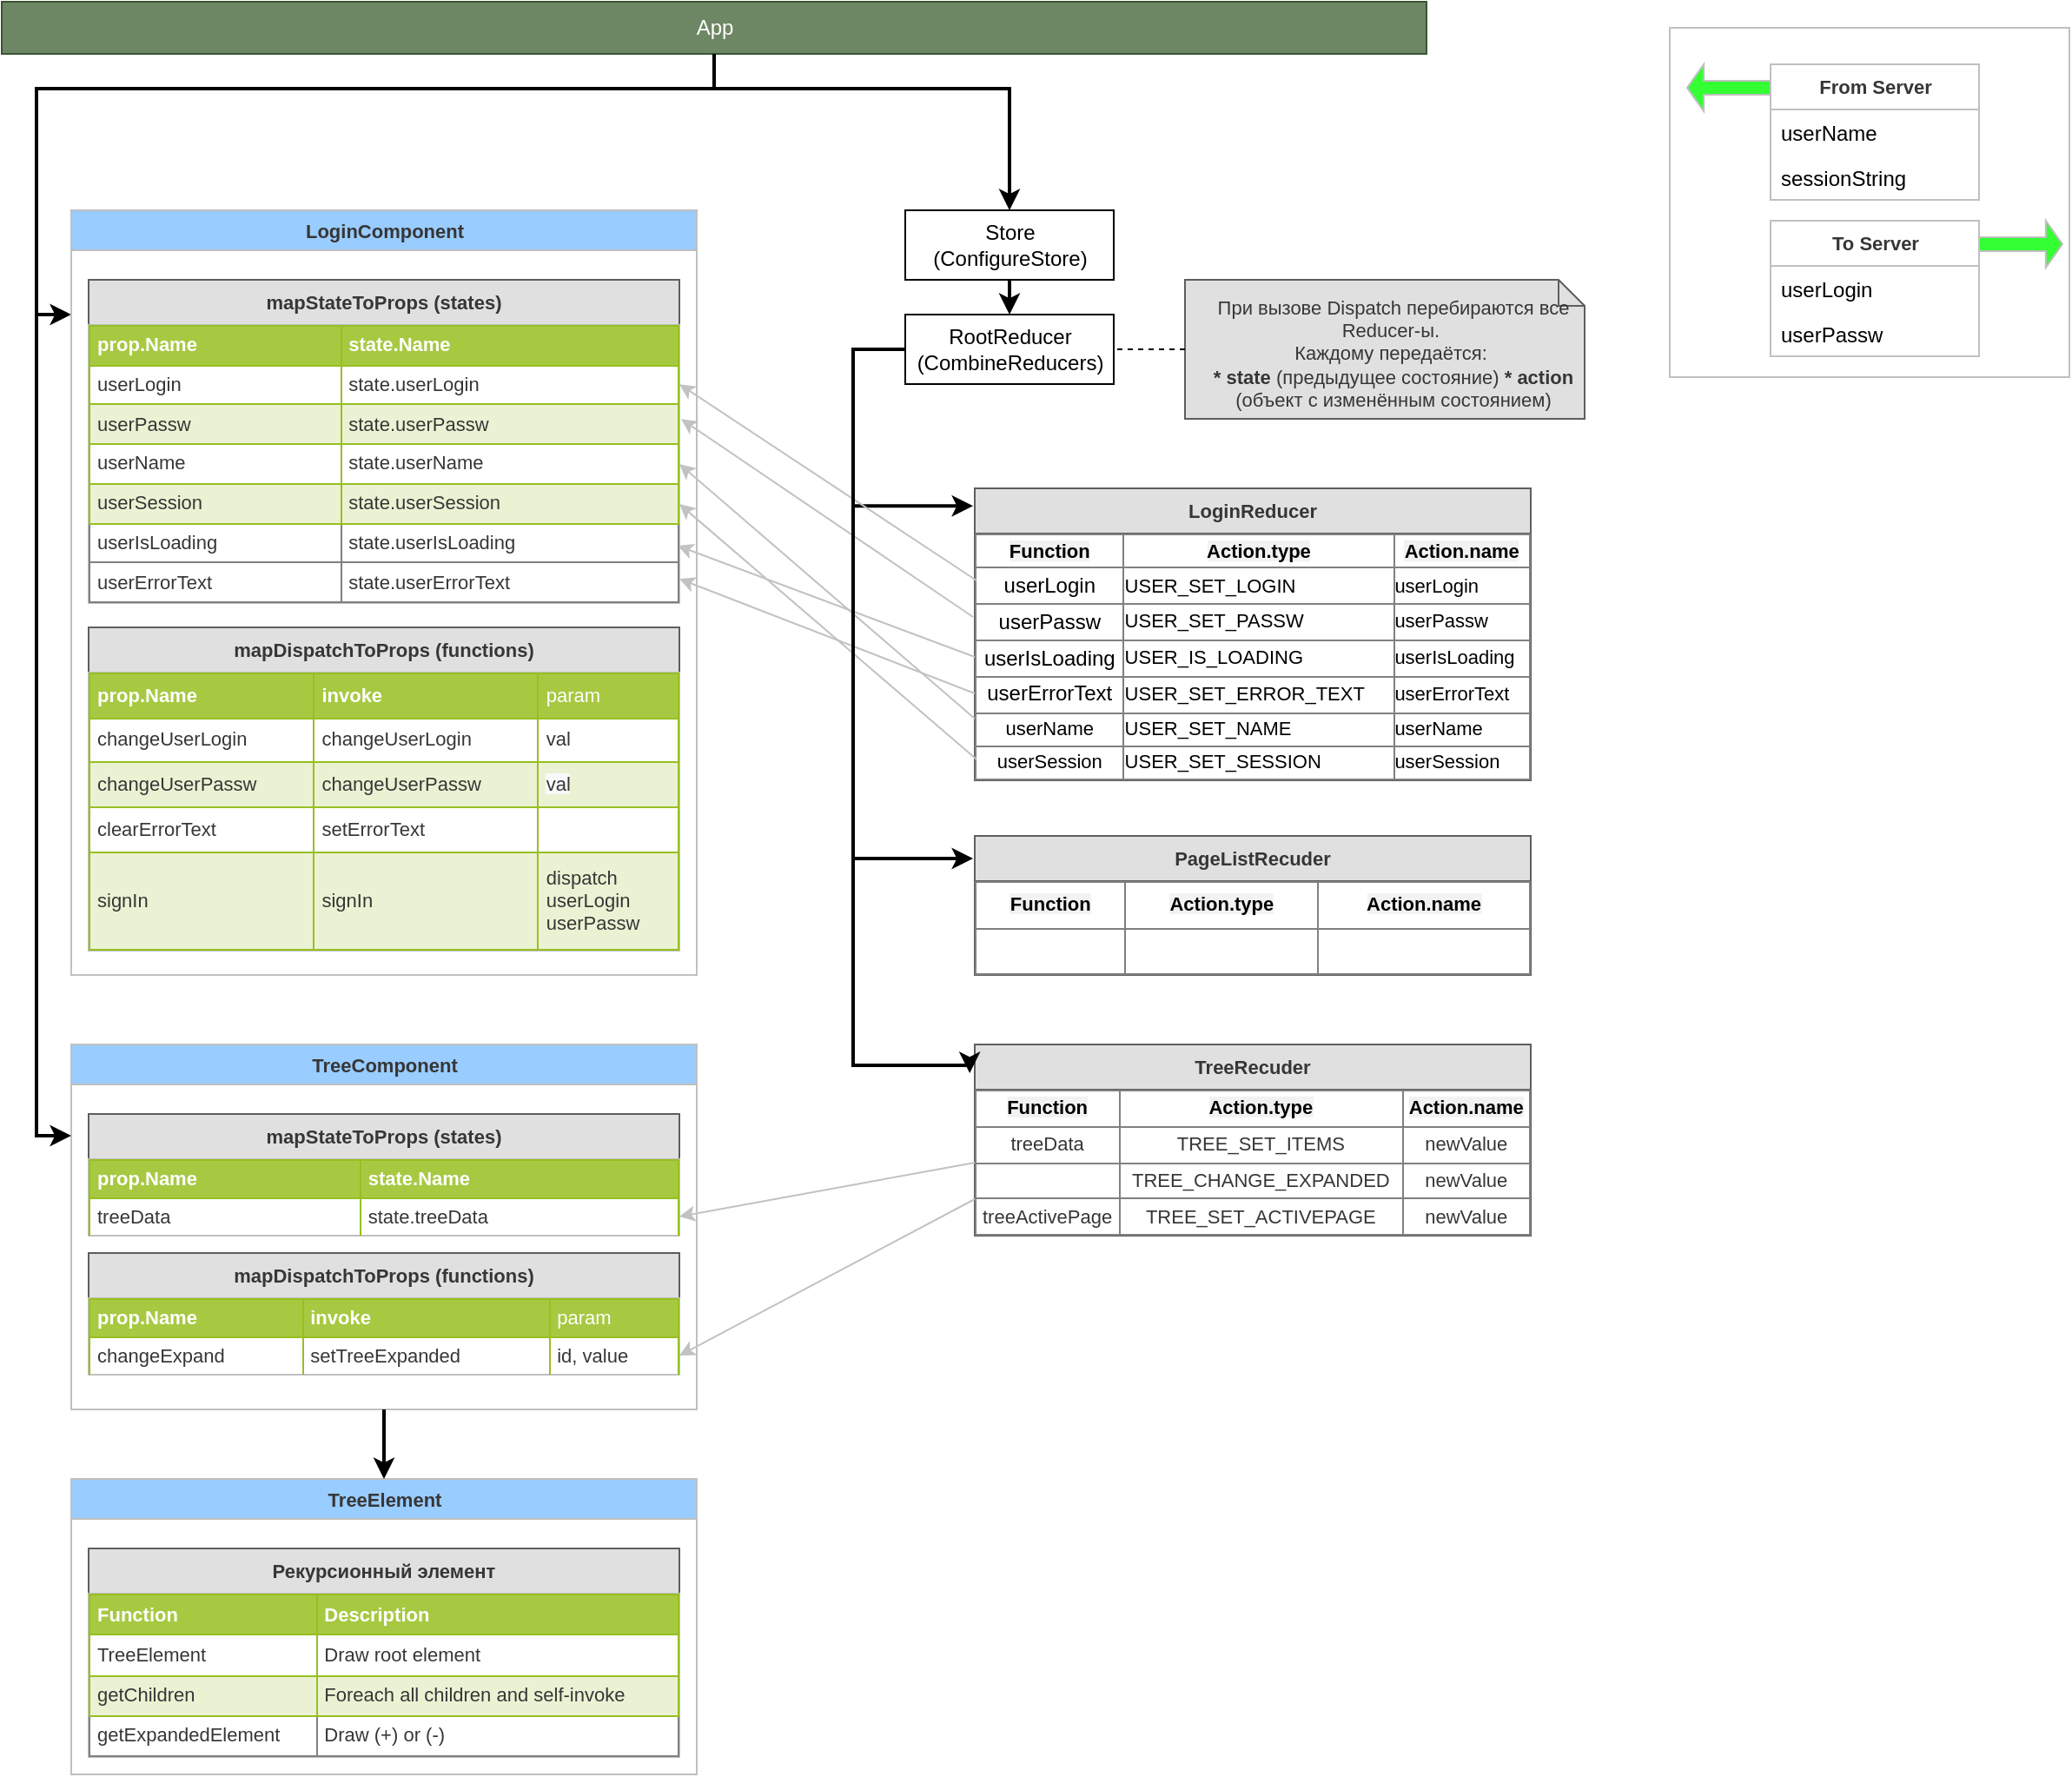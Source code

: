 <mxfile version="12.2.2" type="device" pages="2"><diagram id="MAlJXr1R1RONiBPiFZ2X" name="Page-1"><mxGraphModel dx="1060" dy="862" grid="1" gridSize="10" guides="1" tooltips="1" connect="1" arrows="1" fold="1" page="1" pageScale="1" pageWidth="826" pageHeight="1169" math="0" shadow="0"><root><mxCell id="0"/><mxCell id="1" parent="0"/><mxCell id="lctkZmDG0MTz39z7GmuO-6" value="" style="rounded=0;orthogonalLoop=1;jettySize=auto;html=1;entryX=0.5;entryY=0;entryDx=0;entryDy=0;exitX=0.5;exitY=1;exitDx=0;exitDy=0;strokeWidth=2;edgeStyle=orthogonalEdgeStyle;" parent="1" source="qUUpivabRVGBg07fd6jT-1" target="lctkZmDG0MTz39z7GmuO-3" edge="1"><mxGeometry relative="1" as="geometry"><mxPoint x="548" y="20" as="targetPoint"/><Array as="points"><mxPoint x="410" y="50"/><mxPoint x="580" y="50"/></Array></mxGeometry></mxCell><mxCell id="AoNCiHYrEB_nm4d6RlBX-17" style="rounded=0;comic=0;orthogonalLoop=1;jettySize=auto;html=1;exitX=0.5;exitY=1;exitDx=0;exitDy=0;shadow=0;startArrow=none;startFill=0;strokeColor=#000000;strokeWidth=2;fontSize=11;fontColor=#363636;edgeStyle=orthogonalEdgeStyle;" parent="1" source="qUUpivabRVGBg07fd6jT-1" edge="1"><mxGeometry relative="1" as="geometry"><mxPoint x="40" y="180" as="targetPoint"/><Array as="points"><mxPoint x="410" y="50"/><mxPoint x="20" y="50"/><mxPoint x="20" y="180"/></Array></mxGeometry></mxCell><mxCell id="qUUpivabRVGBg07fd6jT-1" value="App" style="html=1;fillColor=#6d8764;strokeColor=#3A5431;fontColor=#ffffff;" parent="1" vertex="1"><mxGeometry width="820" height="30" as="geometry"/></mxCell><mxCell id="lctkZmDG0MTz39z7GmuO-61" value="" style="edgeStyle=orthogonalEdgeStyle;rounded=0;orthogonalLoop=1;jettySize=auto;html=1;fontSize=11;fontColor=#363636;startArrow=none;startFill=0;entryX=-0.003;entryY=0.06;entryDx=0;entryDy=0;entryPerimeter=0;shadow=0;comic=0;strokeWidth=2;exitX=0;exitY=0.5;exitDx=0;exitDy=0;" parent="1" source="lctkZmDG0MTz39z7GmuO-2" target="lctkZmDG0MTz39z7GmuO-31" edge="1"><mxGeometry relative="1" as="geometry"><mxPoint x="522" y="222" as="sourcePoint"/><Array as="points"><mxPoint x="490" y="200"/><mxPoint x="490" y="290"/></Array></mxGeometry></mxCell><mxCell id="lctkZmDG0MTz39z7GmuO-65" style="edgeStyle=orthogonalEdgeStyle;rounded=0;orthogonalLoop=1;jettySize=auto;html=1;startArrow=none;startFill=0;fontSize=11;fontColor=#363636;exitX=0;exitY=0.5;exitDx=0;exitDy=0;strokeWidth=2;entryX=-0.003;entryY=0.163;entryDx=0;entryDy=0;entryPerimeter=0;" parent="1" source="lctkZmDG0MTz39z7GmuO-2" target="lctkZmDG0MTz39z7GmuO-62" edge="1"><mxGeometry relative="1" as="geometry"><mxPoint x="521" y="260" as="sourcePoint"/><mxPoint x="521" y="610" as="targetPoint"/><Array as="points"><mxPoint x="490" y="200"/><mxPoint x="490" y="493"/></Array></mxGeometry></mxCell><UserObject label="RootReducer&lt;br&gt;(CombineReducers)" id="lctkZmDG0MTz39z7GmuO-2"><mxCell style="html=1;" parent="1" vertex="1"><mxGeometry x="520" y="180" width="120" height="40" as="geometry"/></mxCell></UserObject><mxCell id="lctkZmDG0MTz39z7GmuO-7" style="edgeStyle=orthogonalEdgeStyle;rounded=0;orthogonalLoop=1;jettySize=auto;html=1;exitX=0.5;exitY=1;exitDx=0;exitDy=0;entryX=0.5;entryY=0;entryDx=0;entryDy=0;strokeWidth=2;" parent="1" source="lctkZmDG0MTz39z7GmuO-3" target="lctkZmDG0MTz39z7GmuO-2" edge="1"><mxGeometry relative="1" as="geometry"/></mxCell><mxCell id="lctkZmDG0MTz39z7GmuO-3" value="Store&lt;br&gt;(ConfigureStore)" style="html=1;" parent="1" vertex="1"><mxGeometry x="520" y="120" width="120" height="40" as="geometry"/></mxCell><mxCell id="lctkZmDG0MTz39z7GmuO-28" value="&lt;p style=&quot;margin: 10px 0px 0px 10px; font-size: 11px;&quot;&gt;При вызове Dispatch перебираются все Reducer-ы.&amp;nbsp;&lt;br style=&quot;font-size: 11px;&quot;&gt;&lt;span style=&quot;font-size: 11px;&quot;&gt;Каждому передаётся:&amp;nbsp;&lt;br style=&quot;font-size: 11px;&quot;&gt;&lt;/span&gt;&lt;b style=&quot;font-size: 11px;&quot;&gt;* state&lt;/b&gt;&lt;span style=&quot;font-size: 11px;&quot;&gt; (предыдущее состояние) &lt;b style=&quot;font-size: 11px;&quot;&gt;*&lt;/b&gt;&amp;nbsp;&lt;/span&gt;&lt;b style=&quot;font-size: 11px;&quot;&gt;action&lt;/b&gt;&lt;span style=&quot;font-size: 11px;&quot;&gt; (объект с изменённым состоянием)&lt;/span&gt;&lt;span style=&quot;font-size: 11px;&quot;&gt;&lt;br style=&quot;font-size: 11px;&quot;&gt;&lt;/span&gt;&lt;/p&gt;" style="shape=note;html=1;size=15;spacingLeft=0;align=left;html=1;overflow=fill;align=center;fillColor=#E0E0E0;fontColor=#363636;labelBackgroundColor=none;labelBorderColor=none;whiteSpace=wrap;fontSize=11;strokeColor=#5E5E5E;" parent="1" vertex="1"><mxGeometry x="681" y="160" width="230" height="80" as="geometry"/></mxCell><mxCell id="lctkZmDG0MTz39z7GmuO-30" value="" style="rounded=0;html=1;labelBackgroundColor=none;endArrow=none;dashed=1;entryX=1;entryY=0.5;entryDx=0;entryDy=0;exitX=0;exitY=0.5;exitDx=0;exitDy=0;exitPerimeter=0;" parent="1" source="lctkZmDG0MTz39z7GmuO-28" target="lctkZmDG0MTz39z7GmuO-2" edge="1"><mxGeometry relative="1" as="geometry"><mxPoint x="906" y="220" as="targetPoint"/></mxGeometry></mxCell><mxCell id="lctkZmDG0MTz39z7GmuO-31" value="LoginReducer" style="swimlane;fontStyle=1;align=center;verticalAlign=top;childLayout=stackLayout;horizontal=1;startSize=26;horizontalStack=0;resizeParent=1;resizeParentMax=0;resizeLast=0;collapsible=1;marginBottom=0;labelBackgroundColor=none;strokeColor=#5E5E5E;fillColor=#E0E0E0;fontSize=11;fontColor=#363636;html=0;" parent="1" vertex="1"><mxGeometry x="560" y="280" width="320" height="168" as="geometry"><mxRectangle x="480" y="200" width="90" height="26" as="alternateBounds"/></mxGeometry></mxCell><mxCell id="lctkZmDG0MTz39z7GmuO-57" value="&lt;table border=&quot;1&quot; width=&quot;100%&quot; style=&quot;width: 100% ; height: 100% ; border-collapse: collapse&quot; cellpadding=&quot;0&quot; align=&quot;center&quot;&gt;&lt;tbody&gt;&lt;tr&gt;&lt;td style=&quot;text-align: center&quot;&gt;&lt;font color=&quot;#000000&quot;&gt;&lt;b style=&quot;background-color: rgb(242 , 242 , 242)&quot;&gt;Function&lt;/b&gt;&lt;/font&gt;&lt;/td&gt;&lt;td style=&quot;text-align: center&quot;&gt;&lt;font color=&quot;#000000&quot;&gt;&lt;b style=&quot;background-color: rgb(242 , 242 , 242)&quot;&gt;Action.type&lt;/b&gt;&lt;/font&gt;&lt;/td&gt;&lt;td style=&quot;text-align: center&quot;&gt;&lt;font color=&quot;#000000&quot;&gt;&lt;b style=&quot;background-color: rgb(242 , 242 , 242)&quot;&gt;Action.name&lt;/b&gt;&lt;/font&gt;&lt;/td&gt;&lt;/tr&gt;&lt;tr&gt;&lt;td align=&quot;center&quot; style=&quot;text-align: center&quot;&gt;&lt;span style=&quot;font-size: 12px ; text-align: left&quot;&gt;&lt;font color=&quot;#000000&quot;&gt;userLogin&lt;/font&gt;&lt;/span&gt;&lt;/td&gt;&lt;td align=&quot;center&quot; style=&quot;text-align: left&quot;&gt;&lt;font color=&quot;#000000&quot;&gt;USER_SET_LOGIN&lt;/font&gt;&lt;/td&gt;&lt;td align=&quot;center&quot; style=&quot;text-align: left&quot;&gt;&lt;font color=&quot;#000000&quot;&gt;userLogin&lt;br&gt;&lt;/font&gt;&lt;/td&gt;&lt;/tr&gt;&lt;tr&gt;&lt;td align=&quot;center&quot; style=&quot;text-align: center&quot;&gt;&lt;font color=&quot;#000000&quot;&gt;&lt;span style=&quot;font-size: 12px ; text-align: left&quot;&gt;userPassw&lt;/span&gt;&lt;br&gt;&lt;/font&gt;&lt;/td&gt;&lt;td align=&quot;center&quot; style=&quot;text-align: left&quot;&gt;&lt;font color=&quot;#000000&quot;&gt;USER_SET_PASSW&lt;/font&gt;&lt;/td&gt;&lt;td align=&quot;center&quot; style=&quot;text-align: left&quot;&gt;&lt;font color=&quot;#000000&quot;&gt;userPassw&lt;/font&gt;&lt;/td&gt;&lt;/tr&gt;&lt;tr&gt;&lt;td align=&quot;center&quot; style=&quot;text-align: center&quot;&gt;&lt;span style=&quot;font-size: 12px ; text-align: left&quot;&gt;&lt;font color=&quot;#000000&quot;&gt;userIsLoading&lt;/font&gt;&lt;/span&gt;&lt;/td&gt;&lt;td align=&quot;center&quot; style=&quot;text-align: left&quot;&gt;&lt;font color=&quot;#000000&quot;&gt;USER_IS_LOADING&lt;/font&gt;&lt;/td&gt;&lt;td align=&quot;center&quot; style=&quot;text-align: left&quot;&gt;&lt;font color=&quot;#000000&quot;&gt;userIsLoading&lt;/font&gt;&lt;/td&gt;&lt;/tr&gt;&lt;tr&gt;&lt;td style=&quot;text-align: center&quot;&gt;&lt;font color=&quot;#000000&quot;&gt;&lt;span style=&quot;font-size: 12px&quot;&gt;userErrorText&lt;/span&gt;&lt;br&gt;&lt;/font&gt;&lt;/td&gt;&lt;td style=&quot;text-align: left&quot;&gt;&lt;font color=&quot;#000000&quot;&gt;USER_SET_ERROR_TEXT&lt;/font&gt;&lt;/td&gt;&lt;td style=&quot;text-align: left&quot;&gt;&lt;font color=&quot;#000000&quot;&gt;userErrorText&lt;br&gt;&lt;/font&gt;&lt;/td&gt;&lt;/tr&gt;&lt;tr&gt;&lt;td style=&quot;text-align: center&quot;&gt;&lt;font color=&quot;#000000&quot;&gt;userName&lt;br&gt;&lt;/font&gt;&lt;/td&gt;&lt;td style=&quot;text-align: left&quot;&gt;&lt;font color=&quot;#000000&quot;&gt;USER_SET_NAME&lt;/font&gt;&lt;/td&gt;&lt;td style=&quot;text-align: left&quot;&gt;&lt;font color=&quot;#000000&quot;&gt;userName&lt;br&gt;&lt;/font&gt;&lt;/td&gt;&lt;/tr&gt;&lt;tr&gt;&lt;td style=&quot;text-align: center&quot;&gt;&lt;font color=&quot;#000000&quot;&gt;userSession&lt;/font&gt;&lt;/td&gt;&lt;td style=&quot;text-align: left&quot;&gt;&lt;font color=&quot;#000000&quot;&gt;USER_SET_SESSION&lt;br&gt;&lt;/font&gt;&lt;/td&gt;&lt;td style=&quot;text-align: left&quot;&gt;&lt;font color=&quot;#000000&quot;&gt;userSession&lt;/font&gt;&lt;br&gt;&lt;/td&gt;&lt;/tr&gt;&lt;/tbody&gt;&lt;/table&gt;" style="text;html=1;strokeColor=none;fillColor=none;overflow=fill;labelBackgroundColor=none;fontSize=11;fontColor=#363636;align=left;" parent="lctkZmDG0MTz39z7GmuO-31" vertex="1"><mxGeometry y="26" width="320" height="142" as="geometry"/></mxCell><mxCell id="lctkZmDG0MTz39z7GmuO-62" value="PageListRecuder" style="swimlane;fontStyle=1;align=center;verticalAlign=top;childLayout=stackLayout;horizontal=1;startSize=26;horizontalStack=0;resizeParent=1;resizeParentMax=0;resizeLast=0;collapsible=1;marginBottom=0;labelBackgroundColor=none;strokeColor=#5E5E5E;fillColor=#E0E0E0;fontSize=11;fontColor=#363636;html=0;" parent="1" vertex="1"><mxGeometry x="560" y="480" width="320" height="80" as="geometry"><mxRectangle x="340" y="210" width="90" height="26" as="alternateBounds"/></mxGeometry></mxCell><mxCell id="lctkZmDG0MTz39z7GmuO-63" value="&lt;table border=&quot;1&quot; width=&quot;100%&quot; style=&quot;width: 100% ; height: 100% ; border-collapse: collapse&quot; cellpadding=&quot;0&quot; align=&quot;center&quot;&gt;&lt;tbody&gt;&lt;tr&gt;&lt;td style=&quot;text-align: center&quot;&gt;&lt;font color=&quot;#000000&quot;&gt;&lt;b style=&quot;background-color: rgb(242 , 242 , 242)&quot;&gt;Function&lt;/b&gt;&lt;/font&gt;&lt;/td&gt;&lt;td style=&quot;text-align: center&quot;&gt;&lt;font color=&quot;#000000&quot;&gt;&lt;b style=&quot;background-color: rgb(242 , 242 , 242)&quot;&gt;Action.type&lt;/b&gt;&lt;/font&gt;&lt;/td&gt;&lt;td style=&quot;text-align: center&quot;&gt;&lt;font color=&quot;#000000&quot;&gt;&lt;b style=&quot;background-color: rgb(242 , 242 , 242)&quot;&gt;Action.name&lt;/b&gt;&lt;/font&gt;&lt;/td&gt;&lt;/tr&gt;&lt;tr&gt;&lt;td align=&quot;center&quot; style=&quot;text-align: center&quot;&gt;&lt;/td&gt;&lt;td align=&quot;center&quot; style=&quot;text-align: left&quot;&gt;&lt;/td&gt;&lt;td align=&quot;center&quot; style=&quot;text-align: left&quot;&gt;&lt;br&gt;&lt;/td&gt;&lt;/tr&gt;&lt;/tbody&gt;&lt;/table&gt;" style="text;html=1;strokeColor=none;fillColor=none;overflow=fill;labelBackgroundColor=none;fontSize=11;fontColor=#363636;align=left;" parent="lctkZmDG0MTz39z7GmuO-62" vertex="1"><mxGeometry y="26" width="320" height="54" as="geometry"/></mxCell><mxCell id="AoNCiHYrEB_nm4d6RlBX-9" value="" style="endArrow=classic;html=1;shadow=0;strokeWidth=1;fontSize=11;fontColor=#363636;exitX=0.003;exitY=0.19;exitDx=0;exitDy=0;exitPerimeter=0;entryX=1;entryY=0.213;entryDx=0;entryDy=0;entryPerimeter=0;strokeColor=#C2C2C2;" parent="1" source="lctkZmDG0MTz39z7GmuO-57" target="AoNCiHYrEB_nm4d6RlBX-4" edge="1"><mxGeometry width="50" height="50" relative="1" as="geometry"><mxPoint x="280" y="170" as="sourcePoint"/><mxPoint x="330" y="120" as="targetPoint"/></mxGeometry></mxCell><mxCell id="AoNCiHYrEB_nm4d6RlBX-10" value="" style="endArrow=classic;html=1;shadow=0;strokeWidth=1;fontSize=11;fontColor=#363636;exitX=-0.003;exitY=0.338;exitDx=0;exitDy=0;exitPerimeter=0;entryX=1.003;entryY=0.338;entryDx=0;entryDy=0;entryPerimeter=0;strokeColor=#C2C2C2;" parent="1" source="lctkZmDG0MTz39z7GmuO-57" target="AoNCiHYrEB_nm4d6RlBX-4" edge="1"><mxGeometry width="50" height="50" relative="1" as="geometry"><mxPoint x="490.96" y="262.98" as="sourcePoint"/><mxPoint x="368" y="270.08" as="targetPoint"/></mxGeometry></mxCell><mxCell id="AoNCiHYrEB_nm4d6RlBX-11" value="" style="endArrow=classic;html=1;shadow=0;strokeWidth=1;fontSize=11;fontColor=#363636;exitX=0;exitY=0.75;exitDx=0;exitDy=0;entryX=1;entryY=0.5;entryDx=0;entryDy=0;strokeColor=#C2C2C2;" parent="1" source="lctkZmDG0MTz39z7GmuO-57" target="AoNCiHYrEB_nm4d6RlBX-4" edge="1"><mxGeometry width="50" height="50" relative="1" as="geometry"><mxPoint x="489.04" y="283.996" as="sourcePoint"/><mxPoint x="368.96" y="290.08" as="targetPoint"/></mxGeometry></mxCell><mxCell id="AoNCiHYrEB_nm4d6RlBX-12" value="" style="endArrow=classic;html=1;shadow=0;strokeWidth=1;fontSize=11;fontColor=#363636;exitX=0.003;exitY=0.915;exitDx=0;exitDy=0;exitPerimeter=0;entryX=1;entryY=0.644;entryDx=0;entryDy=0;entryPerimeter=0;strokeColor=#C2C2C2;" parent="1" source="lctkZmDG0MTz39z7GmuO-57" target="AoNCiHYrEB_nm4d6RlBX-4" edge="1"><mxGeometry width="50" height="50" relative="1" as="geometry"><mxPoint x="499.04" y="293.996" as="sourcePoint"/><mxPoint x="378.96" y="300.08" as="targetPoint"/></mxGeometry></mxCell><mxCell id="AoNCiHYrEB_nm4d6RlBX-13" value="" style="endArrow=classic;html=1;shadow=0;strokeWidth=1;fontSize=11;fontColor=#363636;exitX=0;exitY=0.5;exitDx=0;exitDy=0;entryX=0.997;entryY=0.794;entryDx=0;entryDy=0;entryPerimeter=0;strokeColor=#C2C2C2;" parent="1" source="lctkZmDG0MTz39z7GmuO-57" target="AoNCiHYrEB_nm4d6RlBX-4" edge="1"><mxGeometry width="50" height="50" relative="1" as="geometry"><mxPoint x="509.04" y="303.996" as="sourcePoint"/><mxPoint x="388.96" y="310.08" as="targetPoint"/></mxGeometry></mxCell><mxCell id="AoNCiHYrEB_nm4d6RlBX-14" value="" style="endArrow=classic;html=1;shadow=0;strokeWidth=1;fontSize=11;fontColor=#363636;entryX=1;entryY=0.913;entryDx=0;entryDy=0;entryPerimeter=0;strokeColor=#C2C2C2;exitX=0;exitY=0.648;exitDx=0;exitDy=0;exitPerimeter=0;" parent="1" source="lctkZmDG0MTz39z7GmuO-57" target="AoNCiHYrEB_nm4d6RlBX-4" edge="1"><mxGeometry width="50" height="50" relative="1" as="geometry"><mxPoint x="410" y="480" as="sourcePoint"/><mxPoint x="398.96" y="320.08" as="targetPoint"/></mxGeometry></mxCell><mxCell id="AoNCiHYrEB_nm4d6RlBX-16" value="LoginComponent" style="swimlane;rounded=0;strokeColor=#c0c0c0;gradientColor=none;fontSize=11;fontColor=#363636;align=center;html=1;fillColor=#99CCFF;" parent="1" vertex="1"><mxGeometry x="40" y="120" width="360" height="440" as="geometry"><mxRectangle x="40" y="120" width="120" height="23" as="alternateBounds"/></mxGeometry></mxCell><mxCell id="AoNCiHYrEB_nm4d6RlBX-5" value="mapStateToProps (states)" style="swimlane;fontStyle=1;align=center;verticalAlign=top;childLayout=stackLayout;horizontal=1;startSize=26;horizontalStack=0;resizeParent=1;resizeParentMax=0;resizeLast=0;collapsible=1;marginBottom=0;labelBackgroundColor=none;strokeColor=#5E5E5E;fillColor=#E0E0E0;fontSize=11;fontColor=#363636;html=0;" parent="AoNCiHYrEB_nm4d6RlBX-16" vertex="1"><mxGeometry x="10" y="40" width="340" height="186" as="geometry"><mxRectangle x="340" y="210" width="90" height="26" as="alternateBounds"/></mxGeometry></mxCell><mxCell id="AoNCiHYrEB_nm4d6RlBX-4" value="&lt;table border=&quot;1&quot; width=&quot;100%&quot; cellpadding=&quot;4&quot; style=&quot;width: 100% ; height: 100% ; border-collapse: collapse&quot;&gt;&lt;tbody&gt;&lt;tr style=&quot;background-color: #a7c942 ; color: #ffffff ; border: 1px solid #98bf21&quot;&gt;&lt;th align=&quot;left&quot;&gt;prop.Name&lt;/th&gt;&lt;th align=&quot;left&quot;&gt;state.Name&lt;/th&gt;&lt;/tr&gt;&lt;tr style=&quot;border: 1px solid #98bf21&quot;&gt;&lt;td&gt;userLogin&lt;/td&gt;&lt;td&gt;state.userLogin&lt;/td&gt;&lt;/tr&gt;&lt;tr style=&quot;background-color: #eaf2d3 ; border: 1px solid #98bf21&quot;&gt;&lt;td&gt;userPassw&lt;/td&gt;&lt;td&gt;state.userPassw&lt;/td&gt;&lt;/tr&gt;&lt;tr style=&quot;border: 1px solid #98bf21&quot;&gt;&lt;td&gt;userName&lt;/td&gt;&lt;td&gt;state.userName&lt;/td&gt;&lt;/tr&gt;&lt;tr style=&quot;background-color: #eaf2d3 ; border: 1px solid #98bf21&quot;&gt;&lt;td&gt;userSession&lt;/td&gt;&lt;td&gt;state.userSession&lt;/td&gt;&lt;/tr&gt;&lt;tr&gt;&lt;td&gt;userIsLoading&lt;br&gt;&lt;/td&gt;&lt;td&gt;state.userIsLoading&lt;br&gt;&lt;/td&gt;&lt;/tr&gt;&lt;tr&gt;&lt;td&gt;userErrorText&lt;br&gt;&lt;/td&gt;&lt;td&gt;state.userErrorText&lt;br&gt;&lt;/td&gt;&lt;/tr&gt;&lt;/tbody&gt;&lt;/table&gt;" style="text;html=1;strokeColor=#c0c0c0;fillColor=#ffffff;overflow=fill;rounded=0;labelBackgroundColor=none;fontSize=11;fontColor=#363636;align=left;" parent="AoNCiHYrEB_nm4d6RlBX-5" vertex="1"><mxGeometry y="26" width="340" height="160" as="geometry"/></mxCell><mxCell id="AoNCiHYrEB_nm4d6RlBX-7" value="mapDispatchToProps (functions)" style="swimlane;fontStyle=1;align=center;verticalAlign=top;childLayout=stackLayout;horizontal=1;startSize=26;horizontalStack=0;resizeParent=1;resizeParentMax=0;resizeLast=0;collapsible=1;marginBottom=0;labelBackgroundColor=none;strokeColor=#5E5E5E;fillColor=#E0E0E0;fontSize=11;fontColor=#363636;html=0;" parent="AoNCiHYrEB_nm4d6RlBX-16" vertex="1"><mxGeometry x="10" y="240" width="340" height="186" as="geometry"><mxRectangle x="10" y="240" width="340" height="26" as="alternateBounds"/></mxGeometry></mxCell><mxCell id="AoNCiHYrEB_nm4d6RlBX-8" value="&lt;table border=&quot;1&quot; width=&quot;100%&quot; cellpadding=&quot;4&quot; style=&quot;width: 100% ; height: 100% ; border-collapse: collapse&quot;&gt;&lt;tbody&gt;&lt;tr style=&quot;background-color: #a7c942 ; color: #ffffff ; border: 1px solid #98bf21&quot;&gt;&lt;th align=&quot;left&quot;&gt;prop.Name&lt;/th&gt;&lt;th align=&quot;left&quot;&gt;invoke&lt;/th&gt;&lt;td&gt;param&lt;/td&gt;&lt;/tr&gt;&lt;tr style=&quot;border: 1px solid #98bf21&quot;&gt;&lt;td&gt;changeUserLogin&lt;/td&gt;&lt;td&gt;changeUserLogin&lt;/td&gt;&lt;td&gt;val&lt;/td&gt;&lt;/tr&gt;&lt;tr style=&quot;background-color: #eaf2d3 ; border: 1px solid #98bf21&quot;&gt;&lt;td&gt;changeUserPassw&lt;/td&gt;&lt;td&gt;changeUserPassw&lt;/td&gt;&lt;td&gt;&lt;span style=&quot;background-color: rgb(248 , 249 , 250)&quot;&gt;val&lt;/span&gt;&lt;br&gt;&lt;/td&gt;&lt;/tr&gt;&lt;tr style=&quot;border: 1px solid #98bf21&quot;&gt;&lt;td&gt;clearErrorText&lt;/td&gt;&lt;td&gt;setErrorText&lt;/td&gt;&lt;td&gt;&lt;br&gt;&lt;/td&gt;&lt;/tr&gt;&lt;tr style=&quot;background-color: #eaf2d3 ; border: 1px solid #98bf21&quot;&gt;&lt;td&gt;signIn&lt;/td&gt;&lt;td&gt;signIn&lt;/td&gt;&lt;td&gt;dispatch&lt;br&gt;userLogin&lt;br&gt;userPassw&lt;br&gt;&lt;/td&gt;&lt;/tr&gt;&lt;/tbody&gt;&lt;/table&gt;" style="text;html=1;strokeColor=#c0c0c0;fillColor=#ffffff;overflow=fill;rounded=0;labelBackgroundColor=none;fontSize=11;fontColor=#363636;align=left;" parent="AoNCiHYrEB_nm4d6RlBX-7" vertex="1"><mxGeometry y="26" width="340" height="160" as="geometry"/></mxCell><UserObject label="" treeRoot="1" id="AoNCiHYrEB_nm4d6RlBX-28"><mxCell style="whiteSpace=wrap;html=1;align=center;treeFolding=1;treeMoving=1;container=1;recursiveResize=0;rounded=0;strokeColor=#c0c0c0;fillColor=none;gradientColor=none;fontSize=11;fontColor=#363636;" parent="1" vertex="1"><mxGeometry x="960" y="15" width="230" height="201" as="geometry"/></mxCell></UserObject><mxCell id="AoNCiHYrEB_nm4d6RlBX-18" value="&lt;b&gt;To Server&lt;/b&gt;" style="swimlane;fontStyle=0;childLayout=stackLayout;horizontal=1;startSize=26;fillColor=none;horizontalStack=0;resizeParent=1;resizeParentMax=0;resizeLast=0;collapsible=1;marginBottom=0;rounded=0;strokeColor=#c0c0c0;fontSize=11;fontColor=#363636;align=center;html=1;" parent="AoNCiHYrEB_nm4d6RlBX-28" vertex="1"><mxGeometry x="58" y="111" width="120" height="78" as="geometry"/></mxCell><mxCell id="AoNCiHYrEB_nm4d6RlBX-19" value="userLogin" style="text;strokeColor=none;fillColor=none;align=left;verticalAlign=top;spacingLeft=4;spacingRight=4;overflow=hidden;rotatable=0;points=[[0,0.5],[1,0.5]];portConstraint=eastwest;" parent="AoNCiHYrEB_nm4d6RlBX-18" vertex="1"><mxGeometry y="26" width="120" height="26" as="geometry"/></mxCell><mxCell id="AoNCiHYrEB_nm4d6RlBX-20" value="userPassw" style="text;strokeColor=none;fillColor=none;align=left;verticalAlign=top;spacingLeft=4;spacingRight=4;overflow=hidden;rotatable=0;points=[[0,0.5],[1,0.5]];portConstraint=eastwest;" parent="AoNCiHYrEB_nm4d6RlBX-18" vertex="1"><mxGeometry y="52" width="120" height="26" as="geometry"/></mxCell><mxCell id="AoNCiHYrEB_nm4d6RlBX-22" value="&lt;b&gt;From Server&lt;/b&gt;" style="swimlane;fontStyle=0;childLayout=stackLayout;horizontal=1;startSize=26;fillColor=none;horizontalStack=0;resizeParent=1;resizeParentMax=0;resizeLast=0;collapsible=1;marginBottom=0;rounded=0;strokeColor=#c0c0c0;fontSize=11;fontColor=#363636;align=center;html=1;" parent="AoNCiHYrEB_nm4d6RlBX-28" vertex="1"><mxGeometry x="58" y="21" width="120" height="78" as="geometry"/></mxCell><mxCell id="AoNCiHYrEB_nm4d6RlBX-23" value="userName" style="text;strokeColor=none;fillColor=none;align=left;verticalAlign=top;spacingLeft=4;spacingRight=4;overflow=hidden;rotatable=0;points=[[0,0.5],[1,0.5]];portConstraint=eastwest;" parent="AoNCiHYrEB_nm4d6RlBX-22" vertex="1"><mxGeometry y="26" width="120" height="26" as="geometry"/></mxCell><mxCell id="AoNCiHYrEB_nm4d6RlBX-24" value="sessionString" style="text;strokeColor=none;fillColor=none;align=left;verticalAlign=top;spacingLeft=4;spacingRight=4;overflow=hidden;rotatable=0;points=[[0,0.5],[1,0.5]];portConstraint=eastwest;" parent="AoNCiHYrEB_nm4d6RlBX-22" vertex="1"><mxGeometry y="52" width="120" height="26" as="geometry"/></mxCell><mxCell id="AoNCiHYrEB_nm4d6RlBX-26" value="" style="shape=singleArrow;direction=west;whiteSpace=wrap;html=1;rounded=0;strokeColor=#c0c0c0;fillColor=#33FF33;gradientColor=none;fontSize=11;fontColor=#363636;align=left;" parent="AoNCiHYrEB_nm4d6RlBX-28" vertex="1"><mxGeometry x="10" y="21" width="48" height="27" as="geometry"/></mxCell><mxCell id="AoNCiHYrEB_nm4d6RlBX-27" value="" style="shape=singleArrow;direction=west;whiteSpace=wrap;html=1;rounded=0;strokeColor=#c0c0c0;fillColor=#33FF33;gradientColor=none;fontSize=11;fontColor=#363636;align=left;rotation=180;" parent="AoNCiHYrEB_nm4d6RlBX-28" vertex="1"><mxGeometry x="178" y="111" width="48" height="27" as="geometry"/></mxCell><mxCell id="-2x3yyLsnfud5t5A0AVI-1" value="TreeComponent" style="swimlane;rounded=0;strokeColor=#c0c0c0;gradientColor=none;fontSize=11;fontColor=#363636;align=center;html=1;fillColor=#99CCFF;" parent="1" vertex="1"><mxGeometry x="40" y="600" width="360" height="210" as="geometry"><mxRectangle x="40" y="600" width="120" height="23" as="alternateBounds"/></mxGeometry></mxCell><mxCell id="-2x3yyLsnfud5t5A0AVI-2" value="mapStateToProps (states)" style="swimlane;fontStyle=1;align=center;verticalAlign=top;childLayout=stackLayout;horizontal=1;startSize=26;horizontalStack=0;resizeParent=1;resizeParentMax=0;resizeLast=0;collapsible=1;marginBottom=0;labelBackgroundColor=none;strokeColor=#5E5E5E;fillColor=#E0E0E0;fontSize=11;fontColor=#363636;html=0;" parent="-2x3yyLsnfud5t5A0AVI-1" vertex="1"><mxGeometry x="10" y="40" width="340" height="70" as="geometry"><mxRectangle x="340" y="210" width="90" height="26" as="alternateBounds"/></mxGeometry></mxCell><mxCell id="-2x3yyLsnfud5t5A0AVI-3" value="&lt;table border=&quot;1&quot; width=&quot;100%&quot; cellpadding=&quot;4&quot; style=&quot;width: 100% ; height: 100% ; border-collapse: collapse&quot;&gt;&lt;tbody&gt;&lt;tr style=&quot;background-color: #a7c942 ; color: #ffffff ; border: 1px solid #98bf21&quot;&gt;&lt;th align=&quot;left&quot;&gt;prop.Name&lt;/th&gt;&lt;th align=&quot;left&quot;&gt;state.Name&lt;/th&gt;&lt;/tr&gt;&lt;tr style=&quot;border: 1px solid #98bf21&quot;&gt;&lt;td&gt;treeData&lt;/td&gt;&lt;td&gt;state.treeData&lt;/td&gt;&lt;/tr&gt;&lt;/tbody&gt;&lt;/table&gt;" style="text;html=1;strokeColor=#c0c0c0;fillColor=#ffffff;overflow=fill;rounded=0;labelBackgroundColor=none;fontSize=11;fontColor=#363636;align=left;" parent="-2x3yyLsnfud5t5A0AVI-2" vertex="1"><mxGeometry y="26" width="340" height="44" as="geometry"/></mxCell><mxCell id="-2x3yyLsnfud5t5A0AVI-4" value="mapDispatchToProps (functions)" style="swimlane;fontStyle=1;align=center;verticalAlign=top;childLayout=stackLayout;horizontal=1;startSize=26;horizontalStack=0;resizeParent=1;resizeParentMax=0;resizeLast=0;collapsible=1;marginBottom=0;labelBackgroundColor=none;strokeColor=#5E5E5E;fillColor=#E0E0E0;fontSize=11;fontColor=#363636;html=0;" parent="-2x3yyLsnfud5t5A0AVI-1" vertex="1"><mxGeometry x="10" y="120" width="340" height="70" as="geometry"><mxRectangle x="10" y="240" width="340" height="26" as="alternateBounds"/></mxGeometry></mxCell><mxCell id="-2x3yyLsnfud5t5A0AVI-5" value="&lt;table border=&quot;1&quot; width=&quot;100%&quot; cellpadding=&quot;4&quot; style=&quot;width: 100% ; height: 100% ; border-collapse: collapse&quot;&gt;&lt;tbody&gt;&lt;tr style=&quot;background-color: #a7c942 ; color: #ffffff ; border: 1px solid #98bf21&quot;&gt;&lt;th align=&quot;left&quot;&gt;prop.Name&lt;/th&gt;&lt;th align=&quot;left&quot;&gt;invoke&lt;/th&gt;&lt;td&gt;param&lt;/td&gt;&lt;/tr&gt;&lt;tr style=&quot;border: 1px solid #98bf21&quot;&gt;&lt;td&gt;changeExpand&lt;/td&gt;&lt;td&gt;setTreeExpanded&lt;/td&gt;&lt;td&gt;id, value&lt;/td&gt;&lt;/tr&gt;&lt;/tbody&gt;&lt;/table&gt;" style="text;html=1;strokeColor=#c0c0c0;fillColor=#ffffff;overflow=fill;rounded=0;labelBackgroundColor=none;fontSize=11;fontColor=#363636;align=left;" parent="-2x3yyLsnfud5t5A0AVI-4" vertex="1"><mxGeometry y="26" width="340" height="44" as="geometry"/></mxCell><mxCell id="-2x3yyLsnfud5t5A0AVI-6" value="TreeElement" style="swimlane;rounded=0;strokeColor=#c0c0c0;gradientColor=none;fontSize=11;fontColor=#363636;align=center;html=1;fillColor=#99CCFF;" parent="1" vertex="1"><mxGeometry x="40" y="850" width="360" height="170" as="geometry"><mxRectangle x="40" y="850" width="100" height="23" as="alternateBounds"/></mxGeometry></mxCell><mxCell id="-2x3yyLsnfud5t5A0AVI-7" value="Рекурсионный элемент" style="swimlane;fontStyle=1;align=center;verticalAlign=top;childLayout=stackLayout;horizontal=1;startSize=26;horizontalStack=0;resizeParent=1;resizeParentMax=0;resizeLast=0;collapsible=1;marginBottom=0;labelBackgroundColor=none;strokeColor=#5E5E5E;fillColor=#E0E0E0;fontSize=11;fontColor=#363636;html=0;" parent="-2x3yyLsnfud5t5A0AVI-6" vertex="1"><mxGeometry x="10" y="40" width="340" height="120" as="geometry"><mxRectangle x="340" y="210" width="90" height="26" as="alternateBounds"/></mxGeometry></mxCell><mxCell id="-2x3yyLsnfud5t5A0AVI-8" value="&lt;table border=&quot;1&quot; width=&quot;100%&quot; cellpadding=&quot;4&quot; style=&quot;width: 100% ; height: 100% ; border-collapse: collapse&quot;&gt;&lt;tbody&gt;&lt;tr style=&quot;background-color: #a7c942 ; color: #ffffff ; border: 1px solid #98bf21&quot;&gt;&lt;th align=&quot;left&quot;&gt;Function&lt;/th&gt;&lt;th align=&quot;left&quot;&gt;Description&lt;/th&gt;&lt;/tr&gt;&lt;tr style=&quot;border: 1px solid #98bf21&quot;&gt;&lt;td&gt;TreeElement&lt;/td&gt;&lt;td&gt;Draw root element&lt;/td&gt;&lt;/tr&gt;&lt;tr style=&quot;background-color: #eaf2d3 ; border: 1px solid #98bf21&quot;&gt;&lt;td&gt;getChildren&lt;/td&gt;&lt;td&gt;Foreach all children and self-invoke&lt;/td&gt;&lt;/tr&gt;&lt;tr&gt;&lt;td&gt;getExpandedElement&lt;br&gt;&lt;/td&gt;&lt;td&gt;Draw (+) or (-)&lt;/td&gt;&lt;/tr&gt;&lt;/tbody&gt;&lt;/table&gt;" style="text;html=1;strokeColor=#c0c0c0;fillColor=#ffffff;overflow=fill;rounded=0;labelBackgroundColor=none;fontSize=11;fontColor=#363636;align=left;" parent="-2x3yyLsnfud5t5A0AVI-7" vertex="1"><mxGeometry y="26" width="340" height="94" as="geometry"/></mxCell><mxCell id="-2x3yyLsnfud5t5A0AVI-12" style="rounded=0;comic=0;orthogonalLoop=1;jettySize=auto;html=1;exitX=0.5;exitY=1;exitDx=0;exitDy=0;shadow=0;startArrow=none;startFill=0;strokeColor=#000000;strokeWidth=2;fontSize=11;fontColor=#363636;entryX=0.5;entryY=0;entryDx=0;entryDy=0;" parent="1" source="-2x3yyLsnfud5t5A0AVI-1" target="-2x3yyLsnfud5t5A0AVI-6" edge="1"><mxGeometry relative="1" as="geometry"><mxPoint x="640" y="750" as="sourcePoint"/><mxPoint x="270" y="830" as="targetPoint"/></mxGeometry></mxCell><mxCell id="-2x3yyLsnfud5t5A0AVI-15" style="rounded=0;comic=0;orthogonalLoop=1;jettySize=auto;html=1;exitX=0.5;exitY=1;exitDx=0;exitDy=0;entryX=0;entryY=0.25;entryDx=0;entryDy=0;shadow=0;startArrow=none;startFill=0;strokeColor=#000000;strokeWidth=2;fontSize=11;fontColor=#363636;edgeStyle=orthogonalEdgeStyle;" parent="1" source="qUUpivabRVGBg07fd6jT-1" target="-2x3yyLsnfud5t5A0AVI-1" edge="1"><mxGeometry relative="1" as="geometry"><mxPoint x="420" y="40" as="sourcePoint"/><mxPoint x="230" y="130" as="targetPoint"/><Array as="points"><mxPoint x="410" y="50"/><mxPoint x="20" y="50"/><mxPoint x="20" y="653"/></Array></mxGeometry></mxCell><mxCell id="-2x3yyLsnfud5t5A0AVI-16" value="TreeRecuder" style="swimlane;fontStyle=1;align=center;verticalAlign=top;childLayout=stackLayout;horizontal=1;startSize=26;horizontalStack=0;resizeParent=1;resizeParentMax=0;resizeLast=0;collapsible=1;marginBottom=0;labelBackgroundColor=none;strokeColor=#5E5E5E;fillColor=#E0E0E0;fontSize=11;fontColor=#363636;html=0;" parent="1" vertex="1"><mxGeometry x="560" y="600" width="320" height="110" as="geometry"><mxRectangle x="340" y="210" width="90" height="26" as="alternateBounds"/></mxGeometry></mxCell><mxCell id="-2x3yyLsnfud5t5A0AVI-17" value="&lt;table border=&quot;1&quot; width=&quot;100%&quot; style=&quot;width: 100% ; height: 100% ; border-collapse: collapse&quot; cellpadding=&quot;0&quot; align=&quot;center&quot;&gt;&lt;tbody&gt;&lt;tr&gt;&lt;td style=&quot;text-align: center&quot;&gt;&lt;font color=&quot;#000000&quot;&gt;&lt;b style=&quot;background-color: rgb(242 , 242 , 242)&quot;&gt;Function&lt;/b&gt;&lt;/font&gt;&lt;/td&gt;&lt;td style=&quot;text-align: center&quot;&gt;&lt;font color=&quot;#000000&quot;&gt;&lt;b style=&quot;background-color: rgb(242 , 242 , 242)&quot;&gt;Action.type&lt;/b&gt;&lt;/font&gt;&lt;/td&gt;&lt;td style=&quot;text-align: center&quot;&gt;&lt;font color=&quot;#000000&quot;&gt;&lt;b style=&quot;background-color: rgb(242 , 242 , 242)&quot;&gt;Action.name&lt;/b&gt;&lt;/font&gt;&lt;/td&gt;&lt;/tr&gt;&lt;tr&gt;&lt;td align=&quot;center&quot; style=&quot;text-align: center&quot;&gt;treeData&lt;/td&gt;&lt;td align=&quot;center&quot; style=&quot;text-align: center&quot;&gt;TREE_SET_ITEMS&lt;/td&gt;&lt;td align=&quot;center&quot; style=&quot;text-align: center&quot;&gt;newValue&lt;br&gt;&lt;/td&gt;&lt;/tr&gt;&lt;tr&gt;&lt;td style=&quot;text-align: center&quot;&gt;&lt;br&gt;&lt;/td&gt;&lt;td style=&quot;text-align: center&quot;&gt;TREE_CHANGE_EXPANDED&lt;br&gt;&lt;/td&gt;&lt;td style=&quot;text-align: center&quot;&gt;newValue&lt;br&gt;&lt;/td&gt;&lt;/tr&gt;&lt;tr&gt;&lt;td style=&quot;text-align: center&quot;&gt;treeActivePage&lt;br&gt;&lt;/td&gt;&lt;td style=&quot;text-align: center&quot;&gt;TREE_SET_ACTIVEPAGE&lt;br&gt;&lt;/td&gt;&lt;td style=&quot;text-align: center&quot;&gt;newValue&lt;/td&gt;&lt;/tr&gt;&lt;/tbody&gt;&lt;/table&gt;" style="text;html=1;strokeColor=none;fillColor=none;overflow=fill;labelBackgroundColor=none;fontSize=11;fontColor=#363636;align=left;" parent="-2x3yyLsnfud5t5A0AVI-16" vertex="1"><mxGeometry y="26" width="320" height="84" as="geometry"/></mxCell><mxCell id="-2x3yyLsnfud5t5A0AVI-19" value="" style="edgeStyle=orthogonalEdgeStyle;rounded=0;orthogonalLoop=1;jettySize=auto;html=1;fontSize=11;fontColor=#363636;startArrow=none;startFill=0;entryX=-0.009;entryY=0.15;entryDx=0;entryDy=0;entryPerimeter=0;shadow=0;comic=0;strokeWidth=2;exitX=0;exitY=0.5;exitDx=0;exitDy=0;" parent="1" source="lctkZmDG0MTz39z7GmuO-2" target="-2x3yyLsnfud5t5A0AVI-16" edge="1"><mxGeometry relative="1" as="geometry"><mxPoint x="530" y="210" as="sourcePoint"/><Array as="points"><mxPoint x="490" y="200"/><mxPoint x="490" y="612"/></Array><mxPoint x="569" y="300" as="targetPoint"/></mxGeometry></mxCell><mxCell id="-2x3yyLsnfud5t5A0AVI-20" value="" style="endArrow=classic;html=1;shadow=0;strokeWidth=1;fontSize=11;fontColor=#363636;entryX=1;entryY=0.75;entryDx=0;entryDy=0;strokeColor=#C2C2C2;exitX=0;exitY=0.5;exitDx=0;exitDy=0;" parent="1" source="-2x3yyLsnfud5t5A0AVI-17" target="-2x3yyLsnfud5t5A0AVI-3" edge="1"><mxGeometry width="50" height="50" relative="1" as="geometry"><mxPoint x="570" y="408.016" as="sourcePoint"/><mxPoint x="400" y="342.08" as="targetPoint"/></mxGeometry></mxCell><mxCell id="-2x3yyLsnfud5t5A0AVI-21" value="" style="endArrow=classic;html=1;shadow=0;strokeWidth=1;fontSize=11;fontColor=#363636;entryX=1;entryY=0.75;entryDx=0;entryDy=0;strokeColor=#C2C2C2;exitX=0;exitY=0.75;exitDx=0;exitDy=0;" parent="1" source="-2x3yyLsnfud5t5A0AVI-17" target="-2x3yyLsnfud5t5A0AVI-5" edge="1"><mxGeometry width="50" height="50" relative="1" as="geometry"><mxPoint x="570" y="663" as="sourcePoint"/><mxPoint x="400" y="709" as="targetPoint"/></mxGeometry></mxCell></root></mxGraphModel></diagram><diagram id="Bak2hzkldK3RVW96CDVX" name="Page-2"><mxGraphModel dx="1088" dy="882" grid="1" gridSize="10" guides="1" tooltips="1" connect="1" arrows="1" fold="1" page="1" pageScale="1" pageWidth="850" pageHeight="1100" math="0" shadow="0"><root><mxCell id="W-YF_etQeyaEr2Uj3Xh_-0"/><mxCell id="W-YF_etQeyaEr2Uj3Xh_-1" parent="W-YF_etQeyaEr2Uj3Xh_-0"/></root></mxGraphModel></diagram></mxfile>